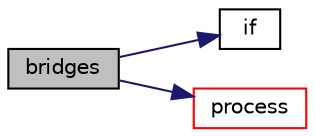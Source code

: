 digraph "bridges"
{
  edge [fontname="Helvetica",fontsize="10",labelfontname="Helvetica",labelfontsize="10"];
  node [fontname="Helvetica",fontsize="10",shape=record];
  rankdir="LR";
  Node1 [label="bridges",height=0.2,width=0.4,color="black", fillcolor="grey75", style="filled", fontcolor="black"];
  Node1 -> Node2 [color="midnightblue",fontsize="10",style="solid",fontname="Helvetica"];
  Node2 [label="if",height=0.2,width=0.4,color="black", fillcolor="white", style="filled",URL="$doxygen_2CMakeLists_8txt.html#afb9df42bb5f600fa99779fbb58b71cad"];
  Node1 -> Node3 [color="midnightblue",fontsize="10",style="solid",fontname="Helvetica"];
  Node3 [label="process",height=0.2,width=0.4,color="red", fillcolor="white", style="filled",URL="$bridges_8c.html#aea8088be2729b7f76f6fa2affe628168"];
}
